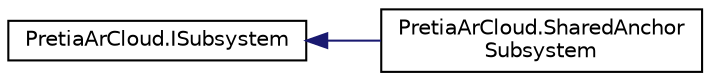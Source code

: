 digraph "Graphical Class Hierarchy"
{
 // LATEX_PDF_SIZE
  edge [fontname="Helvetica",fontsize="10",labelfontname="Helvetica",labelfontsize="10"];
  node [fontname="Helvetica",fontsize="10",shape=record];
  rankdir="LR";
  Node0 [label="PretiaArCloud.ISubsystem",height=0.2,width=0.4,color="black", fillcolor="white", style="filled",URL="$interfacePretiaArCloud_1_1ISubsystem.html",tooltip=" "];
  Node0 -> Node1 [dir="back",color="midnightblue",fontsize="10",style="solid",fontname="Helvetica"];
  Node1 [label="PretiaArCloud.SharedAnchor\lSubsystem",height=0.2,width=0.4,color="black", fillcolor="white", style="filled",URL="$classPretiaArCloud_1_1SharedAnchorSubsystem.html",tooltip=" "];
}
